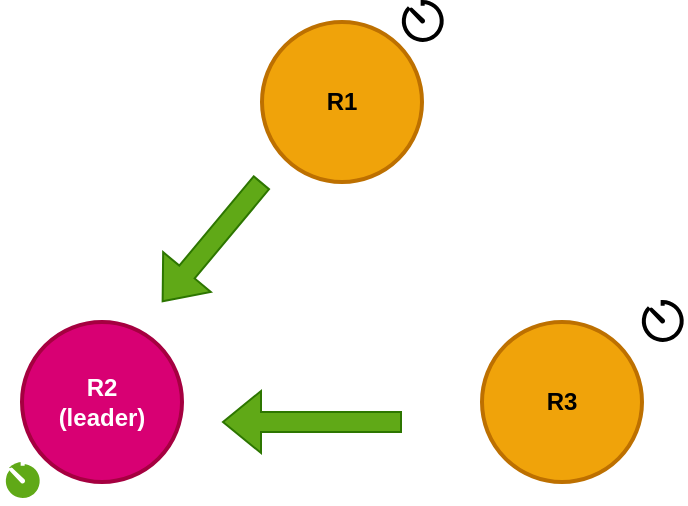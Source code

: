<mxfile version="15.5.4" type="device"><diagram id="Sos8wjkWfmUZf9CR6bFk" name="Page-1"><mxGraphModel dx="426" dy="705" grid="1" gridSize="10" guides="1" tooltips="1" connect="1" arrows="1" fold="1" page="1" pageScale="1" pageWidth="827" pageHeight="1169" math="0" shadow="0"><root><mxCell id="0"/><mxCell id="1" parent="0"/><mxCell id="Ks8jZRGNy7GleyGewDL4-1" value="R1" style="ellipse;whiteSpace=wrap;html=1;aspect=fixed;fillColor=#f0a30a;fontColor=#000000;strokeColor=#BD7000;strokeWidth=2;fontStyle=1;perimeterSpacing=0;" vertex="1" parent="1"><mxGeometry x="190" y="140" width="80" height="80" as="geometry"/></mxCell><mxCell id="Ks8jZRGNy7GleyGewDL4-2" value="R2&lt;br&gt;(leader)" style="ellipse;whiteSpace=wrap;html=1;aspect=fixed;fillColor=#d80073;fontColor=#ffffff;strokeColor=#A50040;strokeWidth=2;fontStyle=1" vertex="1" parent="1"><mxGeometry x="70" y="290" width="80" height="80" as="geometry"/></mxCell><mxCell id="Ks8jZRGNy7GleyGewDL4-3" value="R3" style="ellipse;whiteSpace=wrap;html=1;aspect=fixed;fillColor=#f0a30a;fontColor=#000000;strokeColor=#BD7000;strokeWidth=2;fontStyle=1" vertex="1" parent="1"><mxGeometry x="300" y="290" width="80" height="80" as="geometry"/></mxCell><mxCell id="Ks8jZRGNy7GleyGewDL4-4" value="" style="html=1;verticalLabelPosition=bottom;align=center;labelBackgroundColor=#ffffff;verticalAlign=top;strokeWidth=2;strokeColor=#000000;shadow=0;dashed=0;shape=mxgraph.ios7.icons.gauge;fillColor=none;" vertex="1" parent="1"><mxGeometry x="260" y="130" width="20.57" height="20" as="geometry"/></mxCell><mxCell id="Ks8jZRGNy7GleyGewDL4-5" value="" style="html=1;verticalLabelPosition=bottom;align=center;labelBackgroundColor=#ffffff;verticalAlign=top;strokeWidth=2;strokeColor=#FFFFFF;shadow=0;dashed=0;shape=mxgraph.ios7.icons.gauge;fillColor=#60a917;fontColor=#ffffff;" vertex="1" parent="1"><mxGeometry x="60" y="360" width="20.57" height="20" as="geometry"/></mxCell><mxCell id="Ks8jZRGNy7GleyGewDL4-6" value="" style="html=1;verticalLabelPosition=bottom;align=center;labelBackgroundColor=#ffffff;verticalAlign=top;strokeWidth=2;strokeColor=#000000;shadow=0;dashed=0;shape=mxgraph.ios7.icons.gauge;fillColor=none;" vertex="1" parent="1"><mxGeometry x="380" y="280" width="20.57" height="20" as="geometry"/></mxCell><mxCell id="Ks8jZRGNy7GleyGewDL4-7" value="" style="shape=flexArrow;endArrow=classic;html=1;rounded=0;fillColor=#60a917;strokeColor=#2D7600;" edge="1" parent="1"><mxGeometry width="50" height="50" relative="1" as="geometry"><mxPoint x="190" y="220" as="sourcePoint"/><mxPoint x="140" y="280" as="targetPoint"/></mxGeometry></mxCell><mxCell id="Ks8jZRGNy7GleyGewDL4-9" value="" style="shape=flexArrow;endArrow=classic;html=1;rounded=0;fillColor=#60a917;strokeColor=#2D7600;" edge="1" parent="1"><mxGeometry width="50" height="50" relative="1" as="geometry"><mxPoint x="260" y="340" as="sourcePoint"/><mxPoint x="170" y="340" as="targetPoint"/></mxGeometry></mxCell></root></mxGraphModel></diagram></mxfile>